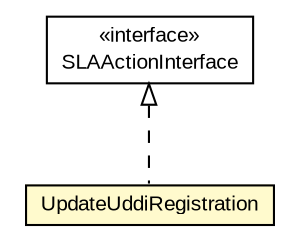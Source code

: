 #!/usr/local/bin/dot
#
# Class diagram 
# Generated by UMLGraph version R5_6-24-gf6e263 (http://www.umlgraph.org/)
#

digraph G {
	edge [fontname="arial",fontsize=10,labelfontname="arial",labelfontsize=10];
	node [fontname="arial",fontsize=10,shape=plaintext];
	nodesep=0.25;
	ranksep=0.5;
	// org.miloss.fgsms.plugins.sla.SLAActionInterface
	c1214009 [label=<<table title="org.miloss.fgsms.plugins.sla.SLAActionInterface" border="0" cellborder="1" cellspacing="0" cellpadding="2" port="p" href="../plugins/sla/SLAActionInterface.html">
		<tr><td><table border="0" cellspacing="0" cellpadding="1">
<tr><td align="center" balign="center"> &#171;interface&#187; </td></tr>
<tr><td align="center" balign="center"> SLAActionInterface </td></tr>
		</table></td></tr>
		</table>>, URL="../plugins/sla/SLAActionInterface.html", fontname="arial", fontcolor="black", fontsize=10.0];
	// org.miloss.fgsms.uddipub.UpdateUddiRegistration
	c1214875 [label=<<table title="org.miloss.fgsms.uddipub.UpdateUddiRegistration" border="0" cellborder="1" cellspacing="0" cellpadding="2" port="p" bgcolor="lemonChiffon" href="./UpdateUddiRegistration.html">
		<tr><td><table border="0" cellspacing="0" cellpadding="1">
<tr><td align="center" balign="center"> UpdateUddiRegistration </td></tr>
		</table></td></tr>
		</table>>, URL="./UpdateUddiRegistration.html", fontname="arial", fontcolor="black", fontsize=10.0];
	//org.miloss.fgsms.uddipub.UpdateUddiRegistration implements org.miloss.fgsms.plugins.sla.SLAActionInterface
	c1214009:p -> c1214875:p [dir=back,arrowtail=empty,style=dashed];
}

